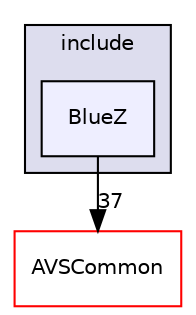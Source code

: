 digraph "/workplace/avs-device-sdk/BluetoothImplementations/BlueZ/include/BlueZ" {
  compound=true
  node [ fontsize="10", fontname="Helvetica"];
  edge [ labelfontsize="10", labelfontname="Helvetica"];
  subgraph clusterdir_dcc26bf29d4b694c2f1fb3cf2aba65ed {
    graph [ bgcolor="#ddddee", pencolor="black", label="include" fontname="Helvetica", fontsize="10", URL="dir_dcc26bf29d4b694c2f1fb3cf2aba65ed.html"]
  dir_6061b9c865ef17da7826af8a1f20a075 [shape=box, label="BlueZ", style="filled", fillcolor="#eeeeff", pencolor="black", URL="dir_6061b9c865ef17da7826af8a1f20a075.html"];
  }
  dir_13e65effb2bde530b17b3d5eefcd0266 [shape=box label="AVSCommon" fillcolor="white" style="filled" color="red" URL="dir_13e65effb2bde530b17b3d5eefcd0266.html"];
  dir_6061b9c865ef17da7826af8a1f20a075->dir_13e65effb2bde530b17b3d5eefcd0266 [headlabel="37", labeldistance=1.5 headhref="dir_000258_000017.html"];
}
